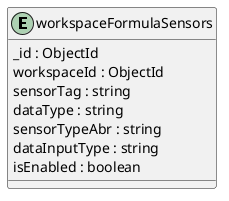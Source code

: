 @startuml workspaceFormulaSensors_Diagram

entity "workspaceFormulaSensors" as workspaceFormulaSensors {
  _id : ObjectId
  workspaceId : ObjectId
  sensorTag : string
  dataType : string
  sensorTypeAbr : string
  dataInputType : string
  isEnabled : boolean
}

@enduml